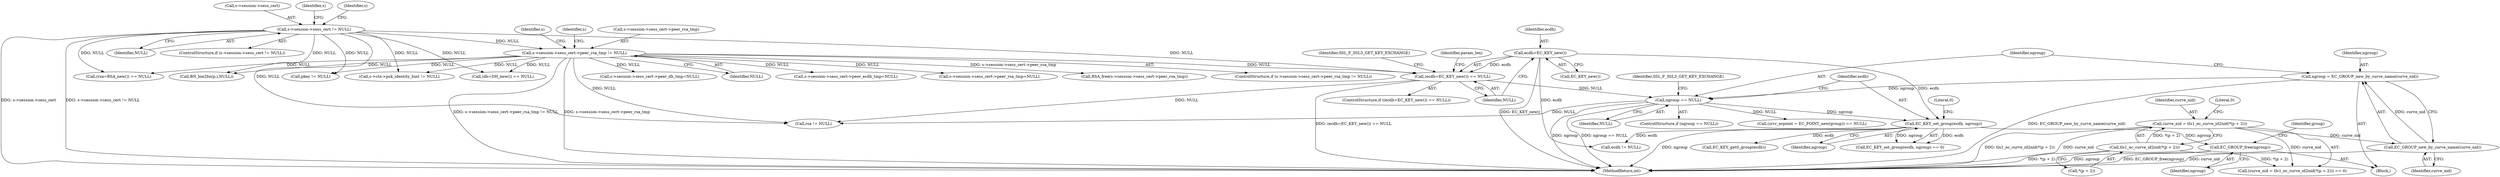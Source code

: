 digraph "0_openssl_b15f8769644b00ef7283521593360b7b2135cb63@pointer" {
"1001261" [label="(Call,EC_GROUP_free(ngroup))"];
"1001252" [label="(Call,EC_KEY_set_group(ecdh, ngroup))"];
"1001187" [label="(Call,ecdh=EC_KEY_new())"];
"1001242" [label="(Call,ngroup == NULL)"];
"1001237" [label="(Call,ngroup = EC_GROUP_new_by_curve_name(curve_nid))"];
"1001239" [label="(Call,EC_GROUP_new_by_curve_name(curve_nid))"];
"1001221" [label="(Call,curve_nid = tls1_ec_curve_id2nid(*(p + 2)))"];
"1001223" [label="(Call,tls1_ec_curve_id2nid(*(p + 2)))"];
"1001186" [label="(Call,(ecdh=EC_KEY_new()) == NULL)"];
"1000298" [label="(Call,s->session->sess_cert->peer_rsa_tmp != NULL)"];
"1000289" [label="(Call,s->session->sess_cert != NULL)"];
"1001254" [label="(Identifier,ngroup)"];
"1001262" [label="(Identifier,ngroup)"];
"1001253" [label="(Identifier,ecdh)"];
"1001241" [label="(ControlStructure,if (ngroup == NULL))"];
"1001223" [label="(Call,tls1_ec_curve_id2nid(*(p + 2)))"];
"1000465" [label="(Call,s->ctx->psk_identity_hint != NULL)"];
"1001189" [label="(Call,EC_KEY_new())"];
"1001182" [label="(Block,)"];
"1001222" [label="(Identifier,curve_nid)"];
"1001187" [label="(Call,ecdh=EC_KEY_new())"];
"1001242" [label="(Call,ngroup == NULL)"];
"1001193" [label="(Identifier,SSL_F_SSL3_GET_KEY_EXCHANGE)"];
"1000316" [label="(Call,s->session->sess_cert->peer_rsa_tmp=NULL)"];
"1001220" [label="(Call,(curve_nid = tls1_ec_curve_id2nid(*(p + 2))) == 0)"];
"1000312" [label="(Identifier,s)"];
"1001251" [label="(Call,EC_KEY_set_group(ecdh, ngroup) == 0)"];
"1001261" [label="(Call,EC_GROUP_free(ngroup))"];
"1001255" [label="(Literal,0)"];
"1000308" [label="(Call,RSA_free(s->session->sess_cert->peer_rsa_tmp))"];
"1001188" [label="(Identifier,ecdh)"];
"1001264" [label="(Identifier,group)"];
"1001190" [label="(Identifier,NULL)"];
"1000936" [label="(Call,(dh=DH_new()) == NULL)"];
"1001237" [label="(Call,ngroup = EC_GROUP_new_by_curve_name(curve_nid))"];
"1001221" [label="(Call,curve_nid = tls1_ec_curve_id2nid(*(p + 2)))"];
"1000290" [label="(Call,s->session->sess_cert)"];
"1000382" [label="(Identifier,s)"];
"1001423" [label="(Call,pkey != NULL)"];
"1000297" [label="(ControlStructure,if (s->session->sess_cert->peer_rsa_tmp != NULL))"];
"1001744" [label="(Call,rsa != NULL)"];
"1000298" [label="(Call,s->session->sess_cert->peer_rsa_tmp != NULL)"];
"1000342" [label="(Call,s->session->sess_cert->peer_dh_tmp=NULL)"];
"1001186" [label="(Call,(ecdh=EC_KEY_new()) == NULL)"];
"1001265" [label="(Call,EC_KEY_get0_group(ecdh))"];
"1001240" [label="(Identifier,curve_nid)"];
"1001185" [label="(ControlStructure,if ((ecdh=EC_KEY_new()) == NULL))"];
"1000780" [label="(Call,(rsa=RSA_new()) == NULL)"];
"1001294" [label="(Call,(srvr_ecpoint = EC_POINT_new(group)) == NULL)"];
"1001252" [label="(Call,EC_KEY_set_group(ecdh, ngroup))"];
"1001247" [label="(Identifier,SSL_F_SSL3_GET_KEY_EXCHANGE)"];
"1001228" [label="(Literal,0)"];
"1001224" [label="(Call,*(p + 2))"];
"1000306" [label="(Identifier,NULL)"];
"1000329" [label="(Identifier,s)"];
"1001197" [label="(Identifier,param_len)"];
"1000295" [label="(Identifier,NULL)"];
"1001239" [label="(Call,EC_GROUP_new_by_curve_name(curve_nid))"];
"1001238" [label="(Identifier,ngroup)"];
"1000288" [label="(ControlStructure,if (s->session->sess_cert != NULL))"];
"1000289" [label="(Call,s->session->sess_cert != NULL)"];
"1000551" [label="(Call,BN_bin2bn(p,i,NULL))"];
"1001771" [label="(MethodReturn,int)"];
"1001244" [label="(Identifier,NULL)"];
"1001760" [label="(Call,ecdh != NULL)"];
"1000302" [label="(Identifier,s)"];
"1000299" [label="(Call,s->session->sess_cert->peer_rsa_tmp)"];
"1000368" [label="(Call,s->session->sess_cert->peer_ecdh_tmp=NULL)"];
"1001243" [label="(Identifier,ngroup)"];
"1001261" -> "1001182"  [label="AST: "];
"1001261" -> "1001262"  [label="CFG: "];
"1001262" -> "1001261"  [label="AST: "];
"1001264" -> "1001261"  [label="CFG: "];
"1001261" -> "1001771"  [label="DDG: ngroup"];
"1001261" -> "1001771"  [label="DDG: EC_GROUP_free(ngroup)"];
"1001252" -> "1001261"  [label="DDG: ngroup"];
"1001252" -> "1001251"  [label="AST: "];
"1001252" -> "1001254"  [label="CFG: "];
"1001253" -> "1001252"  [label="AST: "];
"1001254" -> "1001252"  [label="AST: "];
"1001255" -> "1001252"  [label="CFG: "];
"1001252" -> "1001771"  [label="DDG: ngroup"];
"1001252" -> "1001251"  [label="DDG: ecdh"];
"1001252" -> "1001251"  [label="DDG: ngroup"];
"1001187" -> "1001252"  [label="DDG: ecdh"];
"1001242" -> "1001252"  [label="DDG: ngroup"];
"1001252" -> "1001265"  [label="DDG: ecdh"];
"1001252" -> "1001760"  [label="DDG: ecdh"];
"1001187" -> "1001186"  [label="AST: "];
"1001187" -> "1001189"  [label="CFG: "];
"1001188" -> "1001187"  [label="AST: "];
"1001189" -> "1001187"  [label="AST: "];
"1001190" -> "1001187"  [label="CFG: "];
"1001187" -> "1001771"  [label="DDG: EC_KEY_new()"];
"1001187" -> "1001186"  [label="DDG: ecdh"];
"1001187" -> "1001760"  [label="DDG: ecdh"];
"1001242" -> "1001241"  [label="AST: "];
"1001242" -> "1001244"  [label="CFG: "];
"1001243" -> "1001242"  [label="AST: "];
"1001244" -> "1001242"  [label="AST: "];
"1001247" -> "1001242"  [label="CFG: "];
"1001253" -> "1001242"  [label="CFG: "];
"1001242" -> "1001771"  [label="DDG: ngroup"];
"1001242" -> "1001771"  [label="DDG: ngroup == NULL"];
"1001237" -> "1001242"  [label="DDG: ngroup"];
"1001186" -> "1001242"  [label="DDG: NULL"];
"1001242" -> "1001294"  [label="DDG: NULL"];
"1001242" -> "1001744"  [label="DDG: NULL"];
"1001237" -> "1001182"  [label="AST: "];
"1001237" -> "1001239"  [label="CFG: "];
"1001238" -> "1001237"  [label="AST: "];
"1001239" -> "1001237"  [label="AST: "];
"1001243" -> "1001237"  [label="CFG: "];
"1001237" -> "1001771"  [label="DDG: EC_GROUP_new_by_curve_name(curve_nid)"];
"1001239" -> "1001237"  [label="DDG: curve_nid"];
"1001239" -> "1001240"  [label="CFG: "];
"1001240" -> "1001239"  [label="AST: "];
"1001239" -> "1001771"  [label="DDG: curve_nid"];
"1001221" -> "1001239"  [label="DDG: curve_nid"];
"1001221" -> "1001220"  [label="AST: "];
"1001221" -> "1001223"  [label="CFG: "];
"1001222" -> "1001221"  [label="AST: "];
"1001223" -> "1001221"  [label="AST: "];
"1001228" -> "1001221"  [label="CFG: "];
"1001221" -> "1001771"  [label="DDG: tls1_ec_curve_id2nid(*(p + 2))"];
"1001221" -> "1001771"  [label="DDG: curve_nid"];
"1001221" -> "1001220"  [label="DDG: curve_nid"];
"1001223" -> "1001221"  [label="DDG: *(p + 2)"];
"1001223" -> "1001224"  [label="CFG: "];
"1001224" -> "1001223"  [label="AST: "];
"1001223" -> "1001771"  [label="DDG: *(p + 2)"];
"1001223" -> "1001220"  [label="DDG: *(p + 2)"];
"1001186" -> "1001185"  [label="AST: "];
"1001186" -> "1001190"  [label="CFG: "];
"1001190" -> "1001186"  [label="AST: "];
"1001193" -> "1001186"  [label="CFG: "];
"1001197" -> "1001186"  [label="CFG: "];
"1001186" -> "1001771"  [label="DDG: (ecdh=EC_KEY_new()) == NULL"];
"1000298" -> "1001186"  [label="DDG: NULL"];
"1000289" -> "1001186"  [label="DDG: NULL"];
"1001186" -> "1001744"  [label="DDG: NULL"];
"1000298" -> "1000297"  [label="AST: "];
"1000298" -> "1000306"  [label="CFG: "];
"1000299" -> "1000298"  [label="AST: "];
"1000306" -> "1000298"  [label="AST: "];
"1000312" -> "1000298"  [label="CFG: "];
"1000329" -> "1000298"  [label="CFG: "];
"1000298" -> "1001771"  [label="DDG: s->session->sess_cert->peer_rsa_tmp != NULL"];
"1000298" -> "1001771"  [label="DDG: s->session->sess_cert->peer_rsa_tmp"];
"1000289" -> "1000298"  [label="DDG: NULL"];
"1000298" -> "1000308"  [label="DDG: s->session->sess_cert->peer_rsa_tmp"];
"1000298" -> "1000316"  [label="DDG: NULL"];
"1000298" -> "1000342"  [label="DDG: NULL"];
"1000298" -> "1000368"  [label="DDG: NULL"];
"1000298" -> "1000465"  [label="DDG: NULL"];
"1000298" -> "1000551"  [label="DDG: NULL"];
"1000298" -> "1000780"  [label="DDG: NULL"];
"1000298" -> "1000936"  [label="DDG: NULL"];
"1000298" -> "1001423"  [label="DDG: NULL"];
"1000298" -> "1001744"  [label="DDG: NULL"];
"1000289" -> "1000288"  [label="AST: "];
"1000289" -> "1000295"  [label="CFG: "];
"1000290" -> "1000289"  [label="AST: "];
"1000295" -> "1000289"  [label="AST: "];
"1000302" -> "1000289"  [label="CFG: "];
"1000382" -> "1000289"  [label="CFG: "];
"1000289" -> "1001771"  [label="DDG: s->session->sess_cert"];
"1000289" -> "1001771"  [label="DDG: s->session->sess_cert != NULL"];
"1000289" -> "1000465"  [label="DDG: NULL"];
"1000289" -> "1000551"  [label="DDG: NULL"];
"1000289" -> "1000780"  [label="DDG: NULL"];
"1000289" -> "1000936"  [label="DDG: NULL"];
"1000289" -> "1001423"  [label="DDG: NULL"];
"1000289" -> "1001744"  [label="DDG: NULL"];
}

